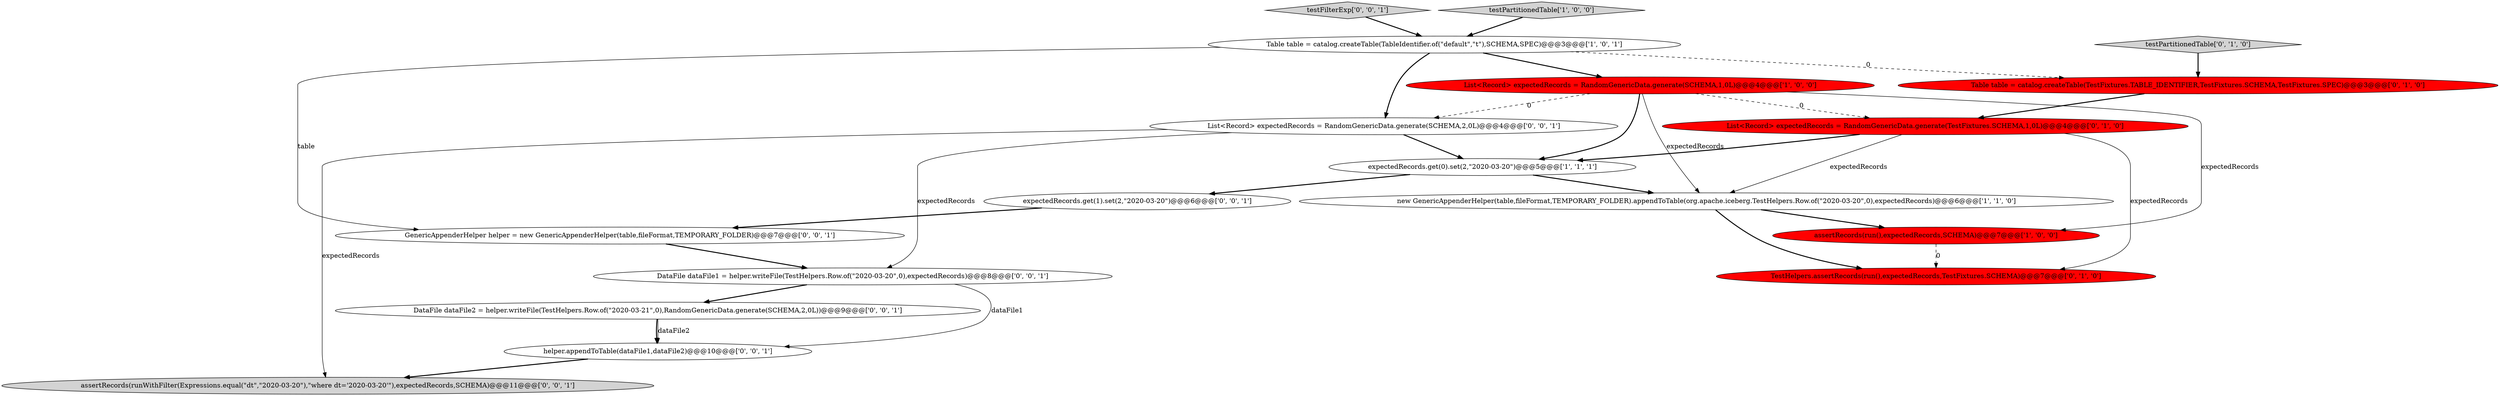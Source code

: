 digraph {
14 [style = filled, label = "GenericAppenderHelper helper = new GenericAppenderHelper(table,fileFormat,TEMPORARY_FOLDER)@@@7@@@['0', '0', '1']", fillcolor = white, shape = ellipse image = "AAA0AAABBB3BBB"];
15 [style = filled, label = "DataFile dataFile2 = helper.writeFile(TestHelpers.Row.of(\"2020-03-21\",0),RandomGenericData.generate(SCHEMA,2,0L))@@@9@@@['0', '0', '1']", fillcolor = white, shape = ellipse image = "AAA0AAABBB3BBB"];
11 [style = filled, label = "helper.appendToTable(dataFile1,dataFile2)@@@10@@@['0', '0', '1']", fillcolor = white, shape = ellipse image = "AAA0AAABBB3BBB"];
5 [style = filled, label = "expectedRecords.get(0).set(2,\"2020-03-20\")@@@5@@@['1', '1', '1']", fillcolor = white, shape = ellipse image = "AAA0AAABBB1BBB"];
9 [style = filled, label = "TestHelpers.assertRecords(run(),expectedRecords,TestFixtures.SCHEMA)@@@7@@@['0', '1', '0']", fillcolor = red, shape = ellipse image = "AAA1AAABBB2BBB"];
4 [style = filled, label = "Table table = catalog.createTable(TableIdentifier.of(\"default\",\"t\"),SCHEMA,SPEC)@@@3@@@['1', '0', '1']", fillcolor = white, shape = ellipse image = "AAA0AAABBB1BBB"];
17 [style = filled, label = "List<Record> expectedRecords = RandomGenericData.generate(SCHEMA,2,0L)@@@4@@@['0', '0', '1']", fillcolor = white, shape = ellipse image = "AAA0AAABBB3BBB"];
3 [style = filled, label = "new GenericAppenderHelper(table,fileFormat,TEMPORARY_FOLDER).appendToTable(org.apache.iceberg.TestHelpers.Row.of(\"2020-03-20\",0),expectedRecords)@@@6@@@['1', '1', '0']", fillcolor = white, shape = ellipse image = "AAA0AAABBB1BBB"];
10 [style = filled, label = "assertRecords(runWithFilter(Expressions.equal(\"dt\",\"2020-03-20\"),\"where dt='2020-03-20'\"),expectedRecords,SCHEMA)@@@11@@@['0', '0', '1']", fillcolor = lightgray, shape = ellipse image = "AAA0AAABBB3BBB"];
13 [style = filled, label = "DataFile dataFile1 = helper.writeFile(TestHelpers.Row.of(\"2020-03-20\",0),expectedRecords)@@@8@@@['0', '0', '1']", fillcolor = white, shape = ellipse image = "AAA0AAABBB3BBB"];
2 [style = filled, label = "assertRecords(run(),expectedRecords,SCHEMA)@@@7@@@['1', '0', '0']", fillcolor = red, shape = ellipse image = "AAA1AAABBB1BBB"];
1 [style = filled, label = "List<Record> expectedRecords = RandomGenericData.generate(SCHEMA,1,0L)@@@4@@@['1', '0', '0']", fillcolor = red, shape = ellipse image = "AAA1AAABBB1BBB"];
16 [style = filled, label = "testFilterExp['0', '0', '1']", fillcolor = lightgray, shape = diamond image = "AAA0AAABBB3BBB"];
8 [style = filled, label = "testPartitionedTable['0', '1', '0']", fillcolor = lightgray, shape = diamond image = "AAA0AAABBB2BBB"];
0 [style = filled, label = "testPartitionedTable['1', '0', '0']", fillcolor = lightgray, shape = diamond image = "AAA0AAABBB1BBB"];
6 [style = filled, label = "Table table = catalog.createTable(TestFixtures.TABLE_IDENTIFIER,TestFixtures.SCHEMA,TestFixtures.SPEC)@@@3@@@['0', '1', '0']", fillcolor = red, shape = ellipse image = "AAA1AAABBB2BBB"];
12 [style = filled, label = "expectedRecords.get(1).set(2,\"2020-03-20\")@@@6@@@['0', '0', '1']", fillcolor = white, shape = ellipse image = "AAA0AAABBB3BBB"];
7 [style = filled, label = "List<Record> expectedRecords = RandomGenericData.generate(TestFixtures.SCHEMA,1,0L)@@@4@@@['0', '1', '0']", fillcolor = red, shape = ellipse image = "AAA1AAABBB2BBB"];
1->5 [style = bold, label=""];
5->3 [style = bold, label=""];
17->5 [style = bold, label=""];
4->17 [style = bold, label=""];
4->14 [style = solid, label="table"];
8->6 [style = bold, label=""];
13->11 [style = solid, label="dataFile1"];
7->3 [style = solid, label="expectedRecords"];
1->2 [style = solid, label="expectedRecords"];
4->6 [style = dashed, label="0"];
3->9 [style = bold, label=""];
7->5 [style = bold, label=""];
1->17 [style = dashed, label="0"];
15->11 [style = bold, label=""];
3->2 [style = bold, label=""];
5->12 [style = bold, label=""];
0->4 [style = bold, label=""];
11->10 [style = bold, label=""];
2->9 [style = dashed, label="0"];
12->14 [style = bold, label=""];
17->10 [style = solid, label="expectedRecords"];
4->1 [style = bold, label=""];
13->15 [style = bold, label=""];
15->11 [style = solid, label="dataFile2"];
14->13 [style = bold, label=""];
7->9 [style = solid, label="expectedRecords"];
16->4 [style = bold, label=""];
6->7 [style = bold, label=""];
1->7 [style = dashed, label="0"];
1->3 [style = solid, label="expectedRecords"];
17->13 [style = solid, label="expectedRecords"];
}
